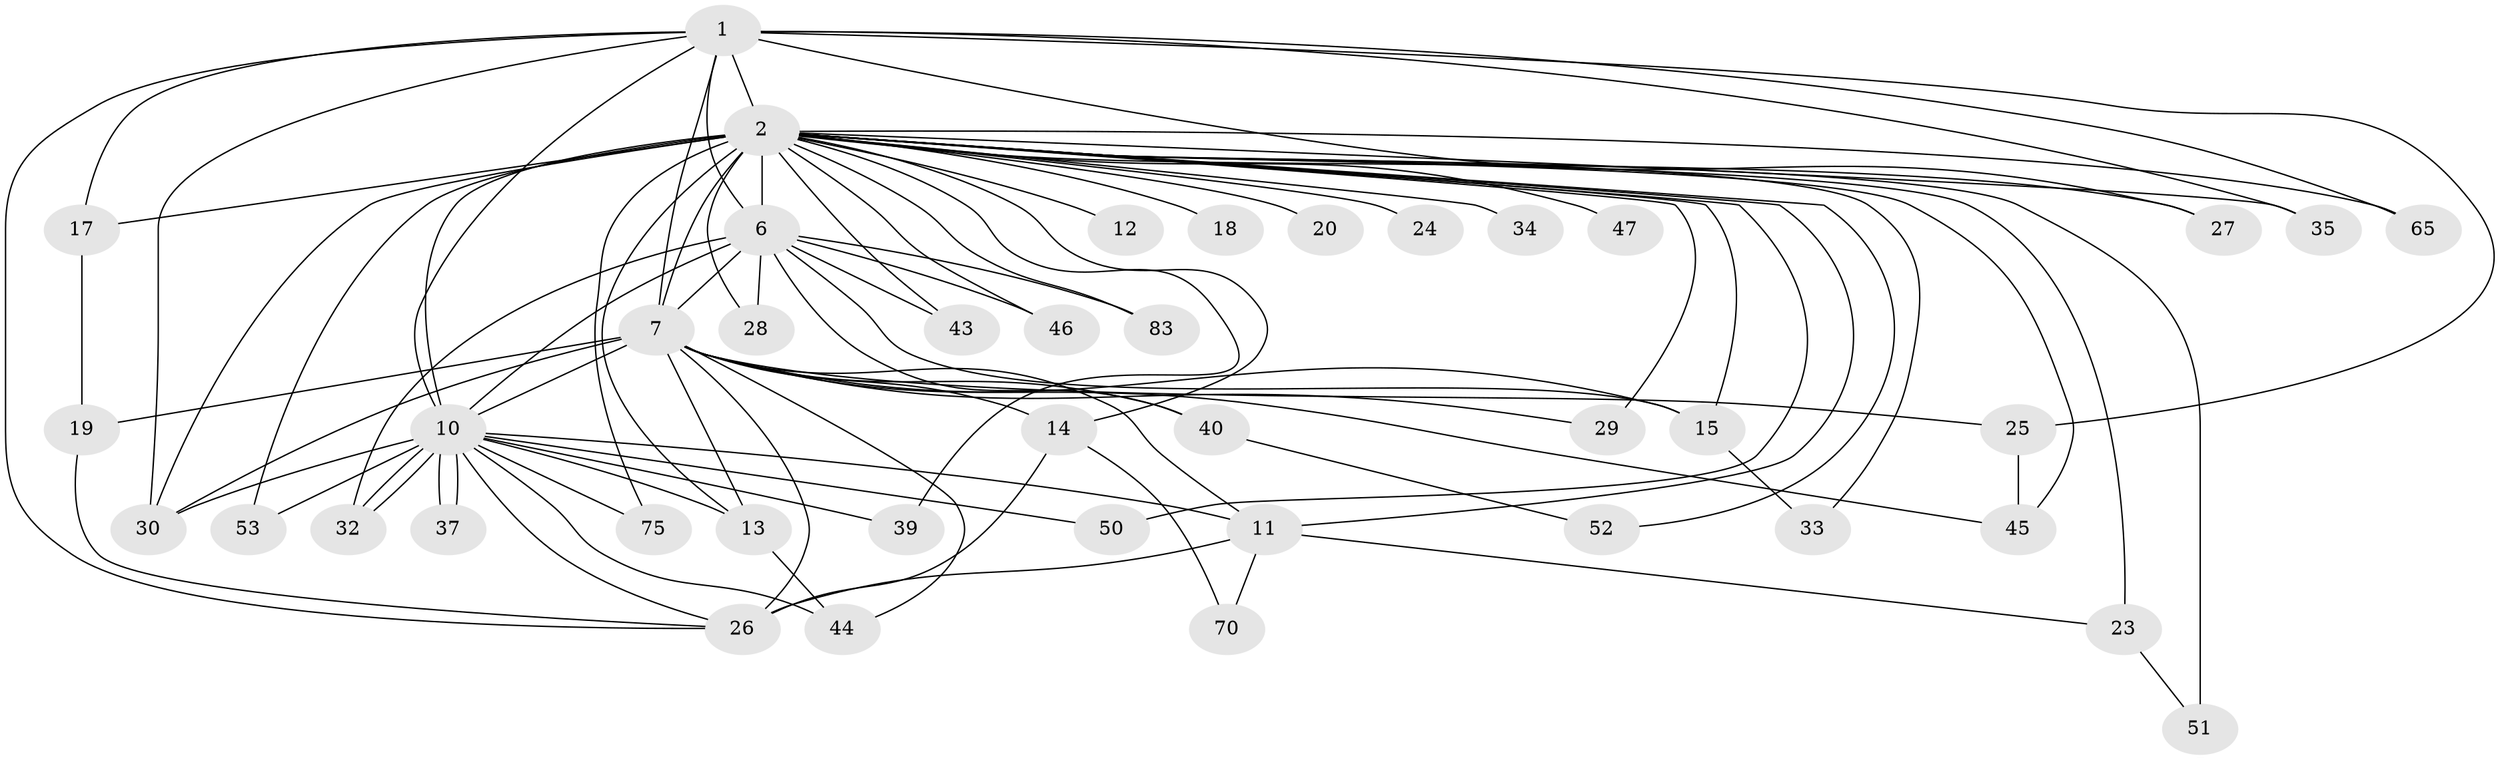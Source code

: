 // original degree distribution, {18: 0.023809523809523808, 13: 0.011904761904761904, 23: 0.011904761904761904, 14: 0.011904761904761904, 21: 0.023809523809523808, 19: 0.011904761904761904, 22: 0.011904761904761904, 25: 0.011904761904761904, 6: 0.011904761904761904, 2: 0.5714285714285714, 4: 0.11904761904761904, 8: 0.011904761904761904, 3: 0.16666666666666666}
// Generated by graph-tools (version 1.1) at 2025/13/03/09/25 04:13:46]
// undirected, 42 vertices, 90 edges
graph export_dot {
graph [start="1"]
  node [color=gray90,style=filled];
  1;
  2 [super="+78+3"];
  6 [super="+48+31"];
  7 [super="+8+55+58+82+49"];
  10 [super="+22"];
  11;
  12;
  13;
  14;
  15 [super="+73"];
  17 [super="+63"];
  18;
  19;
  20 [super="+41"];
  23;
  24;
  25 [super="+66"];
  26 [super="+74+54"];
  27;
  28;
  29 [super="+36"];
  30 [super="+81"];
  32 [super="+38"];
  33;
  34;
  35;
  37;
  39;
  40;
  43;
  44;
  45 [super="+77"];
  46;
  47;
  50;
  51;
  52;
  53;
  65;
  70;
  75;
  83;
  1 -- 2 [weight=5];
  1 -- 6;
  1 -- 7 [weight=4];
  1 -- 10;
  1 -- 25;
  1 -- 27;
  1 -- 35;
  1 -- 65;
  1 -- 30;
  1 -- 17;
  1 -- 26;
  2 -- 6 [weight=7];
  2 -- 7 [weight=14];
  2 -- 10 [weight=6];
  2 -- 20 [weight=3];
  2 -- 28;
  2 -- 46;
  2 -- 11;
  2 -- 12 [weight=2];
  2 -- 13;
  2 -- 14;
  2 -- 15;
  2 -- 17;
  2 -- 18;
  2 -- 23;
  2 -- 24 [weight=2];
  2 -- 27;
  2 -- 29 [weight=3];
  2 -- 30;
  2 -- 33;
  2 -- 34;
  2 -- 35;
  2 -- 39;
  2 -- 43;
  2 -- 45;
  2 -- 47 [weight=2];
  2 -- 50;
  2 -- 51 [weight=2];
  2 -- 52;
  2 -- 53;
  2 -- 65;
  2 -- 75;
  2 -- 83;
  6 -- 7 [weight=3];
  6 -- 10 [weight=2];
  6 -- 15;
  6 -- 28;
  6 -- 40;
  6 -- 43;
  6 -- 46;
  6 -- 83;
  6 -- 32;
  7 -- 10 [weight=3];
  7 -- 11;
  7 -- 13;
  7 -- 14;
  7 -- 19;
  7 -- 25;
  7 -- 29;
  7 -- 40;
  7 -- 44;
  7 -- 45;
  7 -- 15;
  7 -- 26 [weight=2];
  7 -- 30;
  10 -- 11;
  10 -- 30;
  10 -- 32;
  10 -- 32;
  10 -- 37;
  10 -- 37;
  10 -- 39;
  10 -- 44;
  10 -- 50;
  10 -- 75;
  10 -- 53;
  10 -- 13;
  10 -- 26;
  11 -- 23;
  11 -- 26;
  11 -- 70;
  13 -- 44;
  14 -- 70;
  14 -- 26;
  15 -- 33;
  17 -- 19;
  19 -- 26;
  23 -- 51;
  25 -- 45;
  40 -- 52;
}
